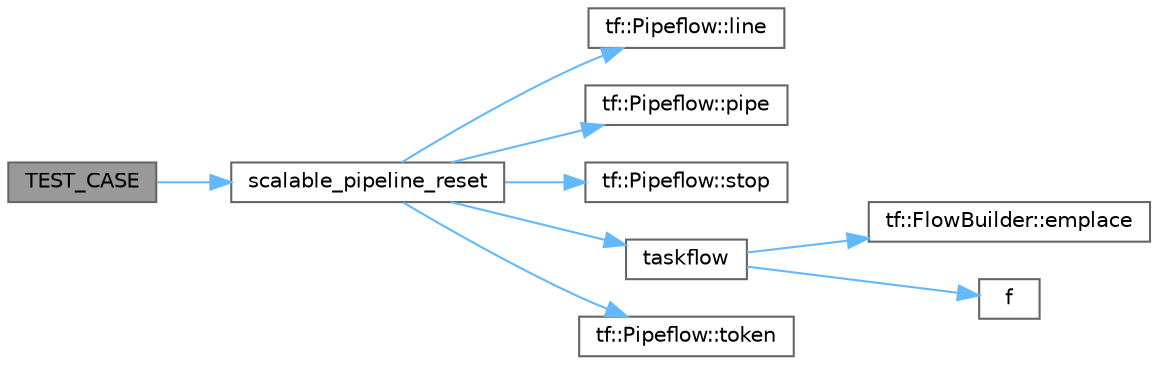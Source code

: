 digraph "TEST_CASE"
{
 // LATEX_PDF_SIZE
  bgcolor="transparent";
  edge [fontname=Helvetica,fontsize=10,labelfontname=Helvetica,labelfontsize=10];
  node [fontname=Helvetica,fontsize=10,shape=box,height=0.2,width=0.4];
  rankdir="LR";
  Node1 [id="Node000001",label="TEST_CASE",height=0.2,width=0.4,color="gray40", fillcolor="grey60", style="filled", fontcolor="black",tooltip=" "];
  Node1 -> Node2 [id="edge1_Node000001_Node000002",color="steelblue1",style="solid",tooltip=" "];
  Node2 [id="Node000002",label="scalable_pipeline_reset",height=0.2,width=0.4,color="grey40", fillcolor="white", style="filled",URL="$test__scalable__pipelines_8cpp.html#a2d898a72b25a75981abb974ebdcb024a",tooltip=" "];
  Node2 -> Node3 [id="edge2_Node000002_Node000003",color="steelblue1",style="solid",tooltip=" "];
  Node3 [id="Node000003",label="tf::Pipeflow::line",height=0.2,width=0.4,color="grey40", fillcolor="white", style="filled",URL="$classtf_1_1_pipeflow.html#afee054e6a99965d4b3e36ff903227e6c",tooltip="queries the line identifier of the present token"];
  Node2 -> Node4 [id="edge3_Node000002_Node000004",color="steelblue1",style="solid",tooltip=" "];
  Node4 [id="Node000004",label="tf::Pipeflow::pipe",height=0.2,width=0.4,color="grey40", fillcolor="white", style="filled",URL="$classtf_1_1_pipeflow.html#a4914c1f381a3016e98285b019cf60d6d",tooltip="queries the pipe identifier of the present token"];
  Node2 -> Node5 [id="edge4_Node000002_Node000005",color="steelblue1",style="solid",tooltip=" "];
  Node5 [id="Node000005",label="tf::Pipeflow::stop",height=0.2,width=0.4,color="grey40", fillcolor="white", style="filled",URL="$classtf_1_1_pipeflow.html#a830b7f204cb87fff17e8d424918d9453",tooltip="stops the pipeline scheduling"];
  Node2 -> Node6 [id="edge5_Node000002_Node000006",color="steelblue1",style="solid",tooltip=" "];
  Node6 [id="Node000006",label="taskflow",height=0.2,width=0.4,color="grey40", fillcolor="white", style="filled",URL="$sandbox_2jacobi_2taskflow_8cpp.html#a47af48e377b7c0ac855c12acd5b69b1e",tooltip=" "];
  Node6 -> Node7 [id="edge6_Node000006_Node000007",color="steelblue1",style="solid",tooltip=" "];
  Node7 [id="Node000007",label="tf::FlowBuilder::emplace",height=0.2,width=0.4,color="grey40", fillcolor="white", style="filled",URL="$classtf_1_1_flow_builder.html#a60d7a666cab71ecfa3010b2efb0d6b57",tooltip="creates a static task"];
  Node6 -> Node8 [id="edge7_Node000006_Node000008",color="steelblue1",style="solid",tooltip=" "];
  Node8 [id="Node000008",label="f",height=0.2,width=0.4,color="grey40", fillcolor="white", style="filled",URL="$cxx11__tensor__map_8cpp.html#a7f507fea02198f6cb81c86640c7b1a4e",tooltip=" "];
  Node2 -> Node9 [id="edge8_Node000002_Node000009",color="steelblue1",style="solid",tooltip=" "];
  Node9 [id="Node000009",label="tf::Pipeflow::token",height=0.2,width=0.4,color="grey40", fillcolor="white", style="filled",URL="$classtf_1_1_pipeflow.html#a295e5d884665c076f4ef5d78139f7c51",tooltip="queries the token identifier"];
}
